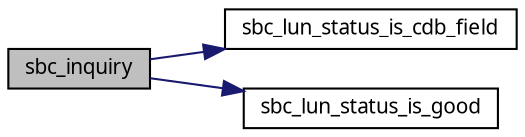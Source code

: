 digraph G
{
  edge [fontname="FreeSans.ttf",fontsize=10,labelfontname="FreeSans.ttf",labelfontsize=10];
  node [fontname="FreeSans.ttf",fontsize=10,shape=record];
  rankdir=LR;
  Node1 [label="sbc_inquiry",height=0.2,width=0.4,color="black", fillcolor="grey75", style="filled" fontcolor="black"];
  Node1 -> Node2 [color="midnightblue",fontsize=10,style="solid",fontname="FreeSans.ttf"];
  Node2 [label="sbc_lun_status_is_cdb_field",height=0.2,width=0.4,color="black", fillcolor="white", style="filled",URL="$a00047.html#5634cbe8140cfb07e11955c5deac1521",tooltip="This fonction send the UFI status FAIL because CDB field is invalid."];
  Node1 -> Node3 [color="midnightblue",fontsize=10,style="solid",fontname="FreeSans.ttf"];
  Node3 [label="sbc_lun_status_is_good",height=0.2,width=0.4,color="black", fillcolor="white", style="filled",URL="$a00047.html#6a32a04cfe5f86c7200512a2dee798f8",tooltip="This fonction send the UFI status GOOD."];
}
